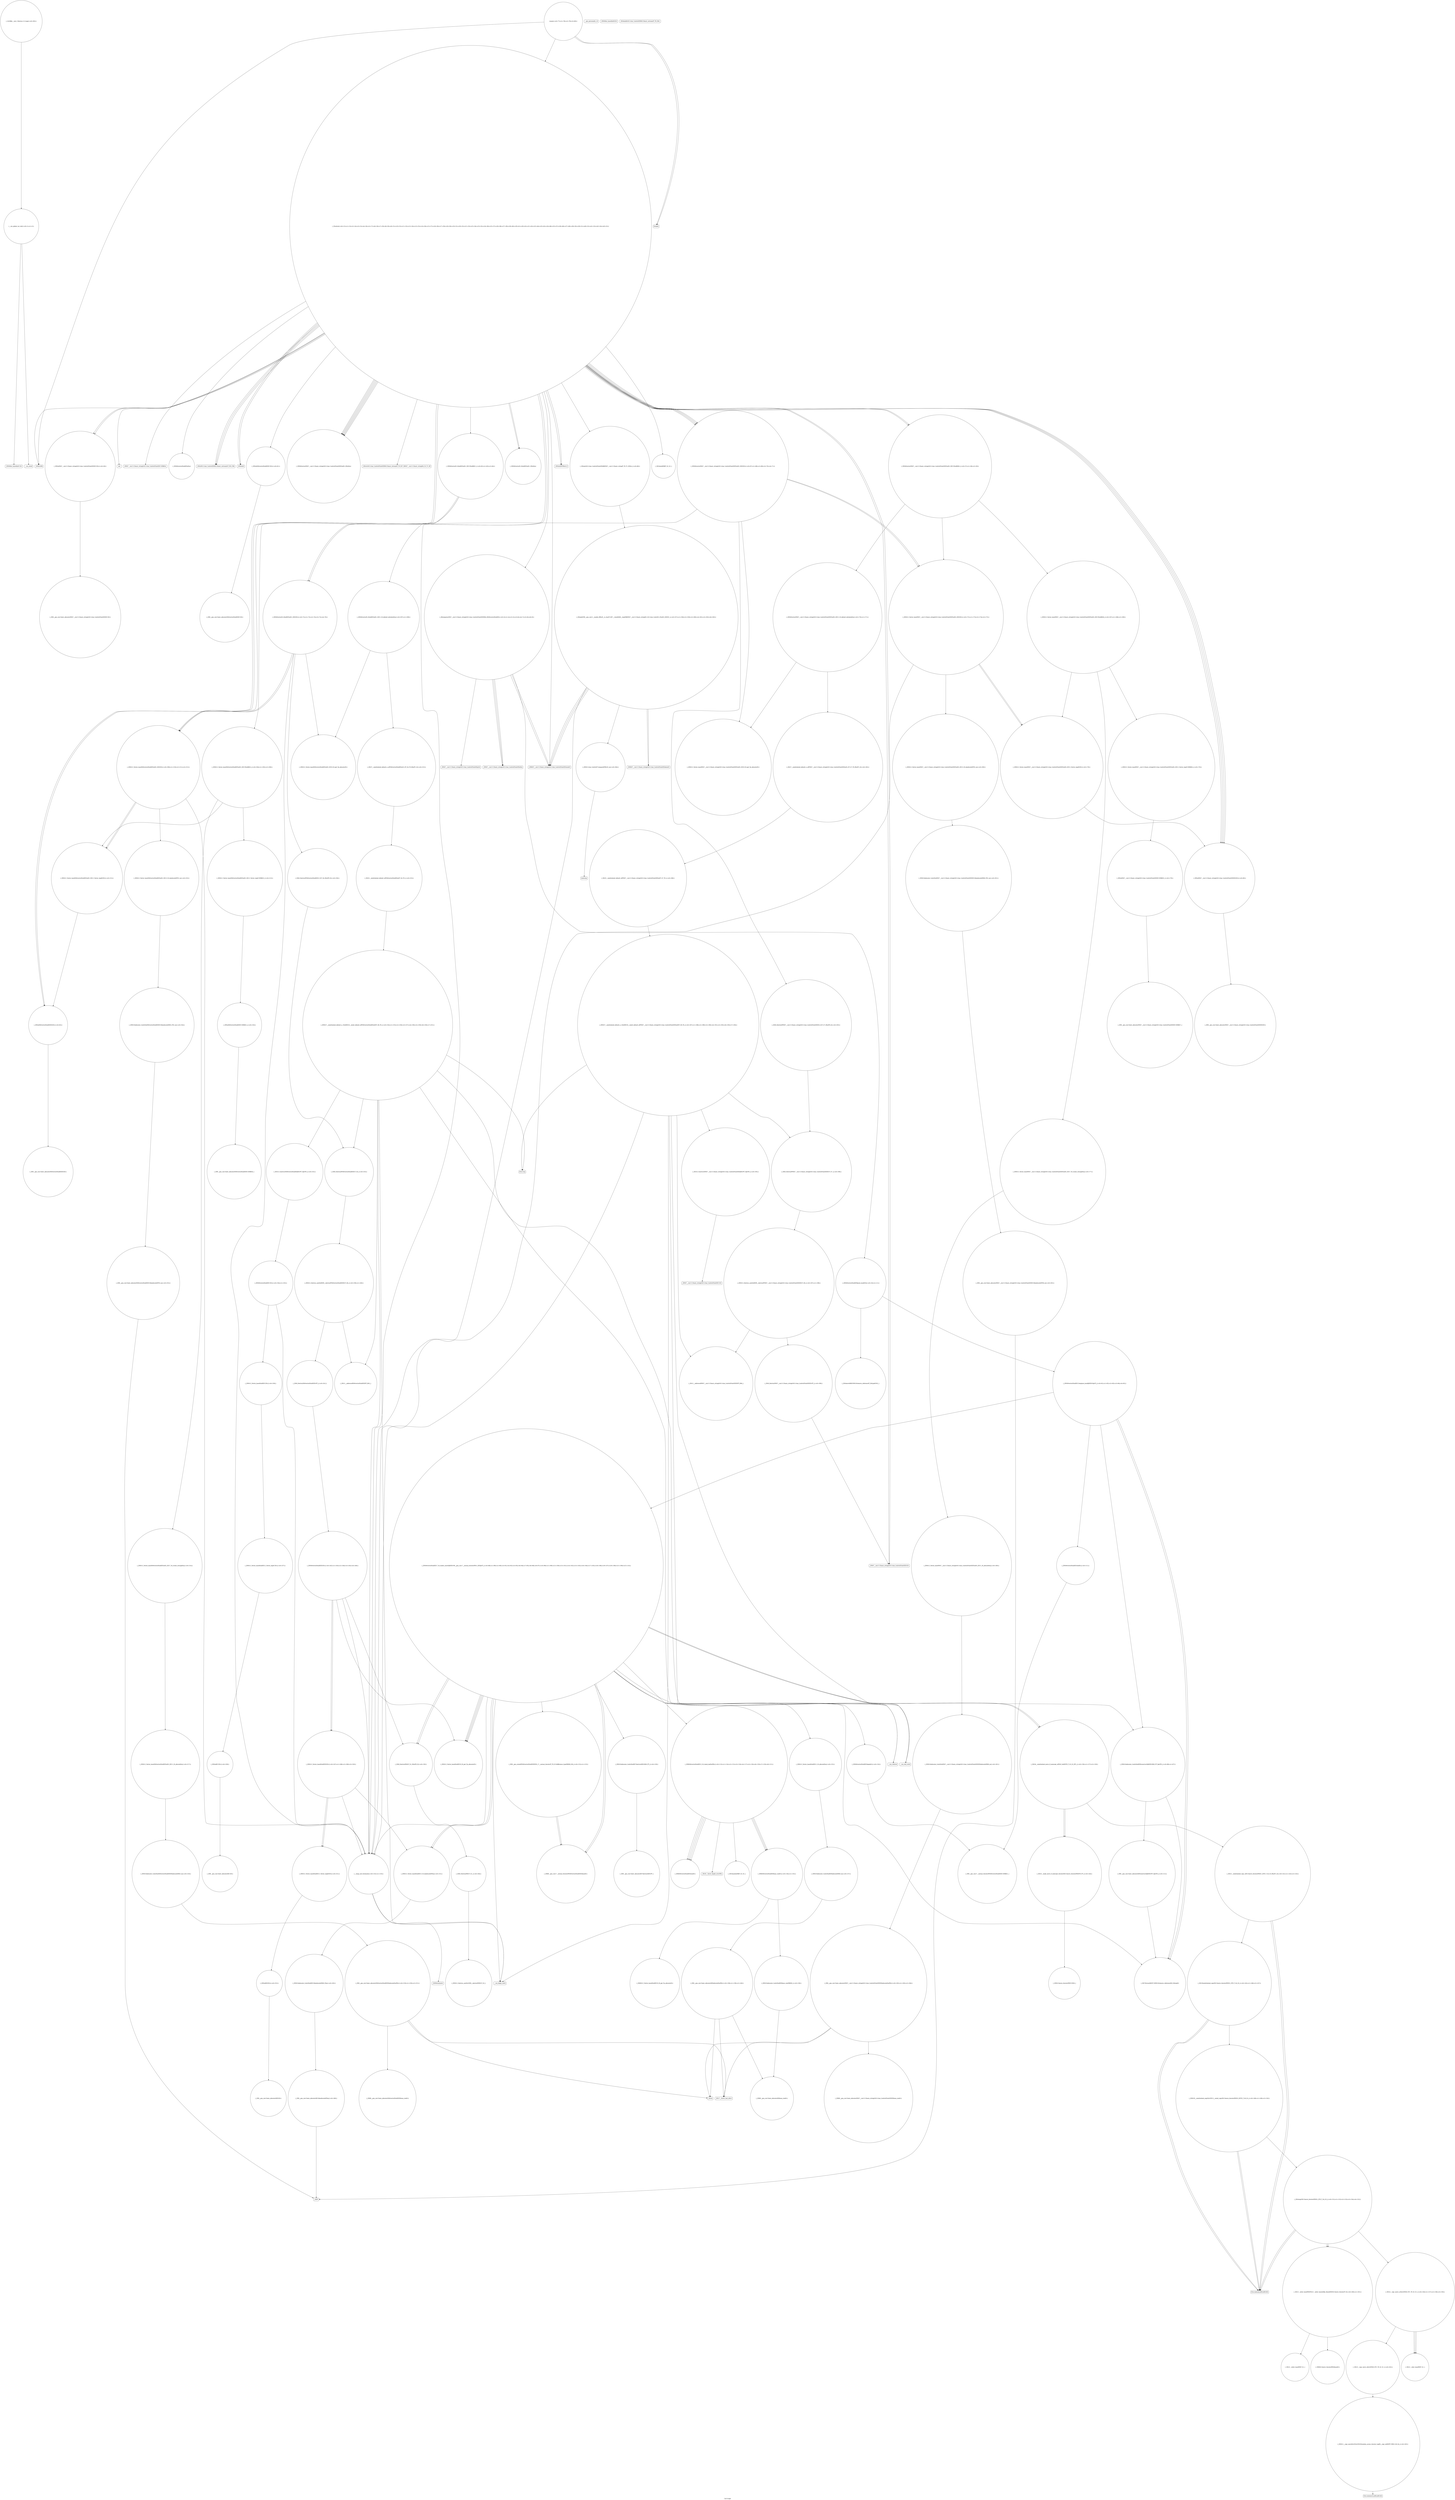 digraph "Call Graph" {
	label="Call Graph";

	Node0x563265e06ad0 [shape=record,shape=circle,label="{__cxx_global_var_init|{<s0>1|<s1>2}}"];
	Node0x563265e06ad0:s0 -> Node0x563265e06b50[color=black];
	Node0x563265e06ad0:s1 -> Node0x5632660dece0[color=black];
	Node0x5632660e2880 [shape=record,shape=circle,label="{_ZN9__gnu_cxx13new_allocatorINSt7__cxx1112basic_stringIcSt11char_traitsIcESaIcEEEEC2Ev}"];
	Node0x5632660deee0 [shape=record,shape=Mrecord,label="{_ZNSt7__cxx1112basic_stringIcSt11char_traitsIcESaIcEEpLEc}"];
	Node0x5632660e03e0 [shape=record,shape=circle,label="{_ZNSt12_Vector_baseINSt7__cxx1112basic_stringIcSt11char_traitsIcESaIcEEESaIS5_EE12_Vector_implD2Ev|{<s0>178}}"];
	Node0x5632660e03e0:s0 -> Node0x5632660df360[color=black];
	Node0x5632660df260 [shape=record,shape=circle,label="{_ZNSt6vectorINSt7__cxx1112basic_stringIcSt11char_traitsIcESaIcEEESaIS5_EEC2EmRKS6_|{<s0>57|<s1>58|<s2>59}}"];
	Node0x5632660df260:s0 -> Node0x5632660e2980[color=black];
	Node0x5632660df260:s1 -> Node0x5632660e2a00[color=black];
	Node0x5632660df260:s2 -> Node0x5632660e2a80[color=black];
	Node0x5632660e0760 [shape=record,shape=circle,label="{_ZSt27__uninitialized_default_n_aIPNSt7__cxx1112basic_stringIcSt11char_traitsIcESaIcEEEmS5_ET_S7_T0_RSaIT1_E|{<s0>185}}"];
	Node0x5632660e0760:s0 -> Node0x5632660e0860[color=black];
	Node0x5632660df5e0 [shape=record,shape=circle,label="{_ZNSaISt6vectorIiSaIiEEED2Ev|{<s0>65}}"];
	Node0x5632660df5e0:s0 -> Node0x5632660e0f60[color=black];
	Node0x5632660e0ae0 [shape=record,shape=Mrecord,label="{llvm.trap}"];
	Node0x5632660df960 [shape=record,shape=Mrecord,label="{abs}"];
	Node0x5632660e0e60 [shape=record,shape=circle,label="{_ZSt8_DestroyIPNSt7__cxx1112basic_stringIcSt11char_traitsIcESaIcEEES5_EvT_S7_RSaIT0_E|{<s0>203}}"];
	Node0x5632660e0e60:s0 -> Node0x5632660e0a60[color=black];
	Node0x5632660dfce0 [shape=record,shape=circle,label="{_ZNSt6vectorIiSaIiEE12emplace_backIJiEEEvDpOT_|{<s0>81|<s1>82|<s2>83|<s3>84|<s4>85}}"];
	Node0x5632660dfce0:s0 -> Node0x5632660dfe60[color=black];
	Node0x5632660dfce0:s1 -> Node0x5632660dfde0[color=black];
	Node0x5632660dfce0:s2 -> Node0x5632660dff60[color=black];
	Node0x5632660dfce0:s3 -> Node0x5632660dfe60[color=black];
	Node0x5632660dfce0:s4 -> Node0x5632660dfee0[color=black];
	Node0x5632660e11e0 [shape=record,shape=circle,label="{_ZNSt12_Vector_baseISt6vectorIiSaIiEESaIS2_EE17_M_create_storageEm|{<s0>214}}"];
	Node0x5632660e11e0:s0 -> Node0x5632660e4c20[color=black];
	Node0x5632660e0060 [shape=record,shape=circle,label="{_ZNKSt6vectorIiSaIiEE12_M_check_lenEmPKc|{<s0>113|<s1>114|<s2>115|<s3>116|<s4>117|<s5>118|<s6>119|<s7>120|<s8>121}}"];
	Node0x5632660e0060:s0 -> Node0x5632660e1800[color=black];
	Node0x5632660e0060:s1 -> Node0x5632660e1880[color=black];
	Node0x5632660e0060:s2 -> Node0x5632660e1900[color=black];
	Node0x5632660e0060:s3 -> Node0x5632660e1880[color=black];
	Node0x5632660e0060:s4 -> Node0x5632660e1880[color=black];
	Node0x5632660e0060:s5 -> Node0x5632660e1980[color=black];
	Node0x5632660e0060:s6 -> Node0x5632660e1880[color=black];
	Node0x5632660e0060:s7 -> Node0x5632660e1800[color=black];
	Node0x5632660e0060:s8 -> Node0x5632660e1800[color=black];
	Node0x5632660e4da0 [shape=record,shape=circle,label="{_ZNK9__gnu_cxx13new_allocatorISt6vectorIiSaIiEEE8max_sizeEv}"];
	Node0x5632660e1400 [shape=record,shape=Mrecord,label="{__cxa_begin_catch}"];
	Node0x5632660e5120 [shape=record,shape=circle,label="{_ZSt8_DestroyIPSt6vectorIiSaIiEEEvT_S4_|{<s0>233}}"];
	Node0x5632660e5120:s0 -> Node0x5632660e5420[color=black];
	Node0x5632660e1780 [shape=record,shape=Mrecord,label="{_ZSt9terminatev}"];
	Node0x5632660e54a0 [shape=record,shape=circle,label="{_ZSt8_DestroyISt6vectorIiSaIiEEEvPT_|{<s0>241}}"];
	Node0x5632660e54a0:s0 -> Node0x5632660e5520[color=black];
	Node0x5632660e1b00 [shape=record,shape=circle,label="{_ZNK9__gnu_cxx13new_allocatorIiE8max_sizeEv}"];
	Node0x5632660e5820 [shape=record,shape=circle,label="{_ZNSt16allocator_traitsISaISt6vectorIiSaIiEEEE10deallocateERS3_PS2_m|{<s0>254}}"];
	Node0x5632660e5820:s0 -> Node0x5632660e58a0[color=black];
	Node0x5632660e1e80 [shape=record,shape=circle,label="{_ZSt32__make_move_if_noexcept_iteratorIiSt13move_iteratorIPiEET0_PT_|{<s0>144}}"];
	Node0x5632660e1e80:s0 -> Node0x5632660e2500[color=black];
	Node0x5632660e5ba0 [shape=record,shape=circle,label="{_GLOBAL__sub_I_Nerevar_0_0.cpp|{<s0>265}}"];
	Node0x5632660e5ba0:s0 -> Node0x563265e06ad0[color=black];
	Node0x5632660e2200 [shape=record,shape=circle,label="{_ZSt13__copy_move_aILb1EPiS0_ET1_T0_S2_S1_|{<s0>162}}"];
	Node0x5632660e2200:s0 -> Node0x5632660e2300[color=black];
	Node0x5632660e2580 [shape=record,shape=circle,label="{_ZN9__gnu_cxx13new_allocatorIiE7destroyIiEEvPT_}"];
	Node0x563265e06b50 [shape=record,shape=Mrecord,label="{_ZNSt8ios_base4InitC1Ev}"];
	Node0x5632660e2900 [shape=record,shape=circle,label="{_ZN9__gnu_cxx13new_allocatorINSt7__cxx1112basic_stringIcSt11char_traitsIcESaIcEEEED2Ev}"];
	Node0x5632660def60 [shape=record,shape=circle,label="{_ZNSt6vectorIiSaIiEE9push_backEOi|{<s0>10|<s1>11}}"];
	Node0x5632660def60:s0 -> Node0x5632660dfd60[color=black];
	Node0x5632660def60:s1 -> Node0x5632660dfce0[color=black];
	Node0x5632660e0460 [shape=record,shape=circle,label="{_ZNSaINSt7__cxx1112basic_stringIcSt11char_traitsIcESaIcEEEEC2ERKS5_|{<s0>179}}"];
	Node0x5632660e0460:s0 -> Node0x5632660e04e0[color=black];
	Node0x5632660df2e0 [shape=record,shape=Mrecord,label="{__gxx_personality_v0}"];
	Node0x5632660e07e0 [shape=record,shape=circle,label="{_ZNSt12_Vector_baseINSt7__cxx1112basic_stringIcSt11char_traitsIcESaIcEEESaIS5_EE19_M_get_Tp_allocatorEv}"];
	Node0x5632660df660 [shape=record,shape=Mrecord,label="{_ZNSt7__cxx1112basic_stringIcSt11char_traitsIcESaIcEEC1ERKS4_}"];
	Node0x5632660e0b60 [shape=record,shape=Mrecord,label="{_ZNSt7__cxx1112basic_stringIcSt11char_traitsIcESaIcEEC1Ev}"];
	Node0x5632660df9e0 [shape=record,shape=circle,label="{_ZNSt6vectorIiSaIiEEixEm}"];
	Node0x5632660e0ee0 [shape=record,shape=circle,label="{_ZN9__gnu_cxx13new_allocatorISt6vectorIiSaIiEEEC2Ev}"];
	Node0x5632660dfd60 [shape=record,shape=circle,label="{_ZSt4moveIRiEONSt16remove_referenceIT_E4typeEOS2_}"];
	Node0x5632660e1260 [shape=record,shape=circle,label="{_ZNSt12_Vector_baseISt6vectorIiSaIiEESaIS2_EE12_Vector_implD2Ev|{<s0>215}}"];
	Node0x5632660e1260:s0 -> Node0x5632660df5e0[color=black];
	Node0x5632660e00e0 [shape=record,shape=circle,label="{_ZN9__gnu_cxxmiIPiSt6vectorIiSaIiEEEENS_17__normal_iteratorIT_T0_E15difference_typeERKS8_SB_|{<s0>122|<s1>123}}"];
	Node0x5632660e00e0:s0 -> Node0x5632660e02e0[color=black];
	Node0x5632660e00e0:s1 -> Node0x5632660e02e0[color=black];
	Node0x5632660e4e20 [shape=record,shape=circle,label="{_ZSt27__uninitialized_default_n_aIPSt6vectorIiSaIiEEmS2_ET_S4_T0_RSaIT1_E|{<s0>222}}"];
	Node0x5632660e4e20:s0 -> Node0x5632660e4f20[color=black];
	Node0x5632660e1480 [shape=record,shape=circle,label="{_ZNSt16allocator_traitsISaIiEE7destroyIiEEvRS0_PT_|{<s0>129}}"];
	Node0x5632660e1480:s0 -> Node0x5632660e2580[color=black];
	Node0x5632660e51a0 [shape=record,shape=circle,label="{_ZNSt6vectorIiSaIiEEC2Ev|{<s0>234|<s1>235}}"];
	Node0x5632660e51a0:s0 -> Node0x5632660e5220[color=black];
	Node0x5632660e51a0:s1 -> Node0x5632660e1700[color=black];
	Node0x5632660e1800 [shape=record,shape=circle,label="{_ZNKSt6vectorIiSaIiEE8max_sizeEv|{<s0>134|<s1>135}}"];
	Node0x5632660e1800:s0 -> Node0x5632660e1a80[color=black];
	Node0x5632660e1800:s1 -> Node0x5632660e1a00[color=black];
	Node0x5632660e5520 [shape=record,shape=circle,label="{_ZNSt6vectorIiSaIiEED2Ev|{<s0>242|<s1>243|<s2>244|<s3>245|<s4>246}}"];
	Node0x5632660e5520:s0 -> Node0x5632660e1380[color=black];
	Node0x5632660e5520:s1 -> Node0x5632660e1500[color=black];
	Node0x5632660e5520:s2 -> Node0x5632660e55a0[color=black];
	Node0x5632660e5520:s3 -> Node0x5632660e55a0[color=black];
	Node0x5632660e5520:s4 -> Node0x5632660e1700[color=black];
	Node0x5632660e1b80 [shape=record,shape=circle,label="{_ZN9__gnu_cxx17__normal_iteratorIPiSt6vectorIiSaIiEEEC2ERKS1_}"];
	Node0x5632660e58a0 [shape=record,shape=circle,label="{_ZN9__gnu_cxx13new_allocatorISt6vectorIiSaIiEEE10deallocateEPS3_m|{<s0>255}}"];
	Node0x5632660e58a0:s0 -> Node0x5632660e2800[color=black];
	Node0x5632660e1f00 [shape=record,shape=circle,label="{_ZSt18uninitialized_copyISt13move_iteratorIPiES1_ET0_T_S4_S3_|{<s0>145|<s1>146|<s2>147}}"];
	Node0x5632660e1f00:s0 -> Node0x5632660e1f80[color=black];
	Node0x5632660e1f00:s1 -> Node0x5632660e1f80[color=black];
	Node0x5632660e1f00:s2 -> Node0x5632660e2000[color=black];
	Node0x5632660e2280 [shape=record,shape=circle,label="{_ZSt12__niter_baseIPiET_S1_}"];
	Node0x5632660e2600 [shape=record,shape=circle,label="{_ZSt8_DestroyIPiEvT_S1_|{<s0>164}}"];
	Node0x5632660e2600:s0 -> Node0x5632660e2680[color=black];
	Node0x5632660dec60 [shape=record,shape=Mrecord,label="{_ZNSt8ios_base4InitD1Ev}"];
	Node0x5632660e2980 [shape=record,shape=circle,label="{_ZNSt12_Vector_baseINSt7__cxx1112basic_stringIcSt11char_traitsIcESaIcEEESaIS5_EEC2EmRKS6_|{<s0>167|<s1>168|<s2>169}}"];
	Node0x5632660e2980:s0 -> Node0x5632660e2b00[color=black];
	Node0x5632660e2980:s1 -> Node0x5632660e0360[color=black];
	Node0x5632660e2980:s2 -> Node0x5632660e03e0[color=black];
	Node0x5632660defe0 [shape=record,shape=circle,label="{_Z5solvei|{<s0>12|<s1>13|<s2>14|<s3>15|<s4>16|<s5>17|<s6>18|<s7>19|<s8>20|<s9>21|<s10>22|<s11>23|<s12>24|<s13>25|<s14>26|<s15>27|<s16>28|<s17>29|<s18>30|<s19>31|<s20>32|<s21>33|<s22>34|<s23>35|<s24>36|<s25>37|<s26>38|<s27>39|<s28>40|<s29>41|<s30>42|<s31>43|<s32>44|<s33>45|<s34>46|<s35>47|<s36>48|<s37>49|<s38>50|<s39>51|<s40>52|<s41>53|<s42>54|<s43>55}}"];
	Node0x5632660defe0:s0 -> Node0x5632660df060[color=black];
	Node0x5632660defe0:s1 -> Node0x5632660df0e0[color=black];
	Node0x5632660defe0:s2 -> Node0x5632660df060[color=black];
	Node0x5632660defe0:s3 -> Node0x5632660df160[color=black];
	Node0x5632660defe0:s4 -> Node0x5632660df1e0[color=black];
	Node0x5632660defe0:s5 -> Node0x5632660df260[color=black];
	Node0x5632660defe0:s6 -> Node0x5632660df360[color=black];
	Node0x5632660defe0:s7 -> Node0x5632660df460[color=black];
	Node0x5632660defe0:s8 -> Node0x5632660df3e0[color=black];
	Node0x5632660defe0:s9 -> Node0x5632660df360[color=black];
	Node0x5632660defe0:s10 -> Node0x5632660df4e0[color=black];
	Node0x5632660defe0:s11 -> Node0x5632660df560[color=black];
	Node0x5632660defe0:s12 -> Node0x5632660df5e0[color=black];
	Node0x5632660defe0:s13 -> Node0x5632660df1e0[color=black];
	Node0x5632660defe0:s14 -> Node0x5632660df260[color=black];
	Node0x5632660defe0:s15 -> Node0x5632660df360[color=black];
	Node0x5632660defe0:s16 -> Node0x5632660df460[color=black];
	Node0x5632660defe0:s17 -> Node0x5632660df660[color=black];
	Node0x5632660defe0:s18 -> Node0x5632660df460[color=black];
	Node0x5632660defe0:s19 -> Node0x5632660df6e0[color=black];
	Node0x5632660defe0:s20 -> Node0x5632660ded60[color=black];
	Node0x5632660defe0:s21 -> Node0x5632660df760[color=black];
	Node0x5632660defe0:s22 -> Node0x5632660df460[color=black];
	Node0x5632660defe0:s23 -> Node0x5632660df460[color=black];
	Node0x5632660defe0:s24 -> Node0x5632660df7e0[color=black];
	Node0x5632660defe0:s25 -> Node0x5632660df060[color=black];
	Node0x5632660defe0:s26 -> Node0x5632660df860[color=black];
	Node0x5632660defe0:s27 -> Node0x5632660df5e0[color=black];
	Node0x5632660defe0:s28 -> Node0x5632660df360[color=black];
	Node0x5632660defe0:s29 -> Node0x5632660df760[color=black];
	Node0x5632660defe0:s30 -> Node0x5632660df460[color=black];
	Node0x5632660defe0:s31 -> Node0x5632660dede0[color=black];
	Node0x5632660defe0:s32 -> Node0x5632660df6e0[color=black];
	Node0x5632660defe0:s33 -> Node0x5632660df9e0[color=black];
	Node0x5632660defe0:s34 -> Node0x5632660df960[color=black];
	Node0x5632660defe0:s35 -> Node0x5632660dfa60[color=black];
	Node0x5632660defe0:s36 -> Node0x5632660df0e0[color=black];
	Node0x5632660defe0:s37 -> Node0x5632660df860[color=black];
	Node0x5632660defe0:s38 -> Node0x5632660dfae0[color=black];
	Node0x5632660defe0:s39 -> Node0x5632660dfb60[color=black];
	Node0x5632660defe0:s40 -> Node0x5632660dfae0[color=black];
	Node0x5632660defe0:s41 -> Node0x5632660dfae0[color=black];
	Node0x5632660defe0:s42 -> Node0x5632660dfb60[color=black];
	Node0x5632660defe0:s43 -> Node0x5632660dfae0[color=black];
	Node0x5632660e04e0 [shape=record,shape=circle,label="{_ZN9__gnu_cxx13new_allocatorINSt7__cxx1112basic_stringIcSt11char_traitsIcESaIcEEEEC2ERKS7_}"];
	Node0x5632660df360 [shape=record,shape=circle,label="{_ZNSaINSt7__cxx1112basic_stringIcSt11char_traitsIcESaIcEEEED2Ev|{<s0>60}}"];
	Node0x5632660df360:s0 -> Node0x5632660e2900[color=black];
	Node0x5632660e0860 [shape=record,shape=circle,label="{_ZSt25__uninitialized_default_nIPNSt7__cxx1112basic_stringIcSt11char_traitsIcESaIcEEEmET_S7_T0_|{<s0>186}}"];
	Node0x5632660e0860:s0 -> Node0x5632660e08e0[color=black];
	Node0x5632660df6e0 [shape=record,shape=circle,label="{_ZNSt6vectorIS_IiSaIiEESaIS1_EEixEm}"];
	Node0x5632660e0be0 [shape=record,shape=circle,label="{_ZNSt12_Destroy_auxILb0EE9__destroyIPNSt7__cxx1112basic_stringIcSt11char_traitsIcESaIcEEEEEvT_S9_|{<s0>197|<s1>198}}"];
	Node0x5632660e0be0:s0 -> Node0x5632660e09e0[color=black];
	Node0x5632660e0be0:s1 -> Node0x5632660e0c60[color=black];
	Node0x5632660dfa60 [shape=record,shape=circle,label="{_ZSt3minIiERKT_S2_S2_}"];
	Node0x5632660e0f60 [shape=record,shape=circle,label="{_ZN9__gnu_cxx13new_allocatorISt6vectorIiSaIiEEED2Ev}"];
	Node0x5632660dfde0 [shape=record,shape=circle,label="{_ZNSt16allocator_traitsISaIiEE9constructIiJiEEEvRS0_PT_DpOT0_|{<s0>86|<s1>87}}"];
	Node0x5632660dfde0:s0 -> Node0x5632660dfe60[color=black];
	Node0x5632660dfde0:s1 -> Node0x5632660dffe0[color=black];
	Node0x5632660e12e0 [shape=record,shape=circle,label="{_ZNSaISt6vectorIiSaIiEEEC2ERKS2_|{<s0>216}}"];
	Node0x5632660e12e0:s0 -> Node0x5632660e4ba0[color=black];
	Node0x5632660e0160 [shape=record,shape=circle,label="{_ZNSt6vectorIiSaIiEE5beginEv|{<s0>124}}"];
	Node0x5632660e0160:s0 -> Node0x5632660e1b80[color=black];
	Node0x5632660e4ea0 [shape=record,shape=circle,label="{_ZNSt12_Vector_baseISt6vectorIiSaIiEESaIS2_EE19_M_get_Tp_allocatorEv}"];
	Node0x5632660e1500 [shape=record,shape=circle,label="{_ZSt8_DestroyIPiiEvT_S1_RSaIT0_E|{<s0>130}}"];
	Node0x5632660e1500:s0 -> Node0x5632660e2600[color=black];
	Node0x5632660e5220 [shape=record,shape=circle,label="{_ZNSt12_Vector_baseIiSaIiEEC2Ev|{<s0>236}}"];
	Node0x5632660e5220:s0 -> Node0x5632660e52a0[color=black];
	Node0x5632660e1880 [shape=record,shape=circle,label="{_ZNKSt6vectorIiSaIiEE4sizeEv}"];
	Node0x5632660e55a0 [shape=record,shape=circle,label="{_ZNSt12_Vector_baseIiSaIiEED2Ev|{<s0>247|<s1>248|<s2>249|<s3>250}}"];
	Node0x5632660e55a0:s0 -> Node0x5632660e1580[color=black];
	Node0x5632660e55a0:s1 -> Node0x5632660e5620[color=black];
	Node0x5632660e55a0:s2 -> Node0x5632660e5620[color=black];
	Node0x5632660e55a0:s3 -> Node0x5632660e1700[color=black];
	Node0x5632660e1c00 [shape=record,shape=circle,label="{_ZNSt16allocator_traitsISaIiEE8allocateERS0_m|{<s0>137}}"];
	Node0x5632660e1c00:s0 -> Node0x5632660e1c80[color=black];
	Node0x5632660e5920 [shape=record,shape=circle,label="{_ZSt8_DestroyIPSt6vectorIiSaIiEES2_EvT_S4_RSaIT0_E|{<s0>256}}"];
	Node0x5632660e5920:s0 -> Node0x5632660e5120[color=black];
	Node0x5632660e1f80 [shape=record,shape=Mrecord,label="{llvm.memcpy.p0i8.p0i8.i64}"];
	Node0x5632660e2300 [shape=record,shape=circle,label="{_ZNSt11__copy_moveILb1ELb1ESt26random_access_iterator_tagE8__copy_mIiEEPT_PKS3_S6_S4_|{<s0>163}}"];
	Node0x5632660e2300:s0 -> Node0x5632660e2380[color=black];
	Node0x5632660e2680 [shape=record,shape=circle,label="{_ZNSt12_Destroy_auxILb1EE9__destroyIPiEEvT_S3_}"];
	Node0x5632660dece0 [shape=record,shape=Mrecord,label="{__cxa_atexit}"];
	Node0x5632660e2a00 [shape=record,shape=circle,label="{_ZNSt6vectorINSt7__cxx1112basic_stringIcSt11char_traitsIcESaIcEEESaIS5_EE21_M_default_initializeEm|{<s0>170|<s1>171}}"];
	Node0x5632660e2a00:s0 -> Node0x5632660e07e0[color=black];
	Node0x5632660e2a00:s1 -> Node0x5632660e0760[color=black];
	Node0x5632660df060 [shape=record,shape=Mrecord,label="{_ZStlsISt11char_traitsIcEERSt13basic_ostreamIcT_ES5_PKc}"];
	Node0x5632660e0560 [shape=record,shape=circle,label="{_ZNSt12_Vector_baseINSt7__cxx1112basic_stringIcSt11char_traitsIcESaIcEEESaIS5_EE11_M_allocateEm|{<s0>180}}"];
	Node0x5632660e0560:s0 -> Node0x5632660e05e0[color=black];
	Node0x5632660df3e0 [shape=record,shape=Mrecord,label="{_ZStrsIcSt11char_traitsIcESaIcEERSt13basic_istreamIT_T0_ES7_RNSt7__cxx1112basic_stringIS4_S5_T1_EE}"];
	Node0x5632660e08e0 [shape=record,shape=circle,label="{_ZNSt27__uninitialized_default_n_1ILb0EE18__uninit_default_nIPNSt7__cxx1112basic_stringIcSt11char_traitsIcESaIcEEEmEET_S9_T0_|{<s0>187|<s1>188|<s2>189|<s3>190|<s4>191|<s5>192|<s6>193|<s7>194}}"];
	Node0x5632660e08e0:s0 -> Node0x5632660e09e0[color=black];
	Node0x5632660e08e0:s1 -> Node0x5632660e0960[color=black];
	Node0x5632660e08e0:s2 -> Node0x5632660e1400[color=black];
	Node0x5632660e08e0:s3 -> Node0x5632660e0a60[color=black];
	Node0x5632660e08e0:s4 -> Node0x5632660e1600[color=black];
	Node0x5632660e08e0:s5 -> Node0x5632660e1680[color=black];
	Node0x5632660e08e0:s6 -> Node0x5632660e0ae0[color=black];
	Node0x5632660e08e0:s7 -> Node0x5632660e1700[color=black];
	Node0x5632660df760 [shape=record,shape=Mrecord,label="{_ZNSt7__cxx1112basic_stringIcSt11char_traitsIcESaIcEED1Ev}"];
	Node0x5632660e0c60 [shape=record,shape=circle,label="{_ZSt8_DestroyINSt7__cxx1112basic_stringIcSt11char_traitsIcESaIcEEEEvPT_|{<s0>199}}"];
	Node0x5632660e0c60:s0 -> Node0x5632660df760[color=black];
	Node0x5632660dfae0 [shape=record,shape=circle,label="{_ZNSt6vectorINSt7__cxx1112basic_stringIcSt11char_traitsIcESaIcEEESaIS5_EED2Ev|{<s0>67|<s1>68|<s2>69|<s3>70|<s4>71}}"];
	Node0x5632660dfae0:s0 -> Node0x5632660e07e0[color=black];
	Node0x5632660dfae0:s1 -> Node0x5632660e0e60[color=black];
	Node0x5632660dfae0:s2 -> Node0x5632660e2a80[color=black];
	Node0x5632660dfae0:s3 -> Node0x5632660e2a80[color=black];
	Node0x5632660dfae0:s4 -> Node0x5632660e1700[color=black];
	Node0x5632660e0fe0 [shape=record,shape=circle,label="{_ZNSt12_Vector_baseISt6vectorIiSaIiEESaIS2_EEC2EmRKS3_|{<s0>204|<s1>205|<s2>206}}"];
	Node0x5632660e0fe0:s0 -> Node0x5632660e1160[color=black];
	Node0x5632660e0fe0:s1 -> Node0x5632660e11e0[color=black];
	Node0x5632660e0fe0:s2 -> Node0x5632660e1260[color=black];
	Node0x5632660dfe60 [shape=record,shape=circle,label="{_ZSt7forwardIiEOT_RNSt16remove_referenceIS0_E4typeE}"];
	Node0x5632660e4ba0 [shape=record,shape=circle,label="{_ZN9__gnu_cxx13new_allocatorISt6vectorIiSaIiEEEC2ERKS4_}"];
	Node0x5632660e01e0 [shape=record,shape=circle,label="{_ZNSt12_Vector_baseIiSaIiEE11_M_allocateEm|{<s0>125}}"];
	Node0x5632660e01e0:s0 -> Node0x5632660e1c00[color=black];
	Node0x5632660e4f20 [shape=record,shape=circle,label="{_ZSt25__uninitialized_default_nIPSt6vectorIiSaIiEEmET_S4_T0_|{<s0>223}}"];
	Node0x5632660e4f20:s0 -> Node0x5632660e4fa0[color=black];
	Node0x5632660e1580 [shape=record,shape=circle,label="{_ZNSt12_Vector_baseIiSaIiEE13_M_deallocateEPim|{<s0>131}}"];
	Node0x5632660e1580:s0 -> Node0x5632660e2700[color=black];
	Node0x5632660e52a0 [shape=record,shape=circle,label="{_ZNSt12_Vector_baseIiSaIiEE12_Vector_implC2Ev|{<s0>237}}"];
	Node0x5632660e52a0:s0 -> Node0x5632660e5320[color=black];
	Node0x5632660e1900 [shape=record,shape=Mrecord,label="{_ZSt20__throw_length_errorPKc}"];
	Node0x5632660e5620 [shape=record,shape=circle,label="{_ZNSt12_Vector_baseIiSaIiEE12_Vector_implD2Ev|{<s0>251}}"];
	Node0x5632660e5620:s0 -> Node0x5632660e56a0[color=black];
	Node0x5632660e1c80 [shape=record,shape=circle,label="{_ZN9__gnu_cxx13new_allocatorIiE8allocateEmPKv|{<s0>138|<s1>139|<s2>140}}"];
	Node0x5632660e1c80:s0 -> Node0x5632660e1b00[color=black];
	Node0x5632660e1c80:s1 -> Node0x5632660e1d00[color=black];
	Node0x5632660e1c80:s2 -> Node0x5632660e1d80[color=black];
	Node0x5632660e59a0 [shape=record,shape=circle,label="{_ZSteqIcEN9__gnu_cxx11__enable_ifIXsr9__is_charIT_EE7__valueEbE6__typeERKNSt7__cxx1112basic_stringIS2_St11char_traitsIS2_ESaIS2_EEESC_|{<s0>257|<s1>258|<s2>259|<s3>260|<s4>261|<s5>262|<s6>263}}"];
	Node0x5632660e59a0:s0 -> Node0x5632660dede0[color=black];
	Node0x5632660e59a0:s1 -> Node0x5632660dede0[color=black];
	Node0x5632660e59a0:s2 -> Node0x5632660e5aa0[color=black];
	Node0x5632660e59a0:s3 -> Node0x5632660e5aa0[color=black];
	Node0x5632660e59a0:s4 -> Node0x5632660dede0[color=black];
	Node0x5632660e59a0:s5 -> Node0x5632660e5a20[color=black];
	Node0x5632660e59a0:s6 -> Node0x5632660e1700[color=black];
	Node0x5632660e2000 [shape=record,shape=circle,label="{_ZNSt20__uninitialized_copyILb1EE13__uninit_copyISt13move_iteratorIPiES3_EET0_T_S6_S5_|{<s0>148|<s1>149|<s2>150}}"];
	Node0x5632660e2000:s0 -> Node0x5632660e1f80[color=black];
	Node0x5632660e2000:s1 -> Node0x5632660e1f80[color=black];
	Node0x5632660e2000:s2 -> Node0x5632660e2080[color=black];
	Node0x5632660e2380 [shape=record,shape=Mrecord,label="{llvm.memmove.p0i8.p0i8.i64}"];
	Node0x5632660e2700 [shape=record,shape=circle,label="{_ZNSt16allocator_traitsISaIiEE10deallocateERS0_Pim|{<s0>165}}"];
	Node0x5632660e2700:s0 -> Node0x5632660e2780[color=black];
	Node0x5632660ded60 [shape=record,shape=circle,label="{_Z8compressNSt7__cxx1112basic_stringIcSt11char_traitsIcESaIcEEERS4_RSt6vectorIiSaIiEE|{<s0>3|<s1>4|<s2>5|<s3>6|<s4>7|<s5>8|<s6>9}}"];
	Node0x5632660ded60:s0 -> Node0x5632660dede0[color=black];
	Node0x5632660ded60:s1 -> Node0x5632660dede0[color=black];
	Node0x5632660ded60:s2 -> Node0x5632660dee60[color=black];
	Node0x5632660ded60:s3 -> Node0x5632660dee60[color=black];
	Node0x5632660ded60:s4 -> Node0x5632660dee60[color=black];
	Node0x5632660ded60:s5 -> Node0x5632660deee0[color=black];
	Node0x5632660ded60:s6 -> Node0x5632660def60[color=black];
	Node0x5632660e2a80 [shape=record,shape=circle,label="{_ZNSt12_Vector_baseINSt7__cxx1112basic_stringIcSt11char_traitsIcESaIcEEESaIS5_EED2Ev|{<s0>172|<s1>173|<s2>174|<s3>175}}"];
	Node0x5632660e2a80:s0 -> Node0x5632660e0ce0[color=black];
	Node0x5632660e2a80:s1 -> Node0x5632660e03e0[color=black];
	Node0x5632660e2a80:s2 -> Node0x5632660e03e0[color=black];
	Node0x5632660e2a80:s3 -> Node0x5632660e1700[color=black];
	Node0x5632660df0e0 [shape=record,shape=Mrecord,label="{_ZNSolsEi}"];
	Node0x5632660e05e0 [shape=record,shape=circle,label="{_ZNSt16allocator_traitsISaINSt7__cxx1112basic_stringIcSt11char_traitsIcESaIcEEEEE8allocateERS6_m|{<s0>181}}"];
	Node0x5632660e05e0:s0 -> Node0x5632660e0660[color=black];
	Node0x5632660df460 [shape=record,shape=circle,label="{_ZNSt6vectorINSt7__cxx1112basic_stringIcSt11char_traitsIcESaIcEEESaIS5_EEixEm}"];
	Node0x5632660e0960 [shape=record,shape=circle,label="{_ZSt10_ConstructINSt7__cxx1112basic_stringIcSt11char_traitsIcESaIcEEEJEEvPT_DpOT0_|{<s0>195}}"];
	Node0x5632660e0960:s0 -> Node0x5632660e0b60[color=black];
	Node0x5632660df7e0 [shape=record,shape=circle,label="{_ZStneIcSt11char_traitsIcESaIcEEbRKNSt7__cxx1112basic_stringIT_T0_T1_EESA_|{<s0>66}}"];
	Node0x5632660df7e0:s0 -> Node0x5632660e59a0[color=black];
	Node0x5632660e0ce0 [shape=record,shape=circle,label="{_ZNSt12_Vector_baseINSt7__cxx1112basic_stringIcSt11char_traitsIcESaIcEEESaIS5_EE13_M_deallocateEPS5_m|{<s0>200}}"];
	Node0x5632660e0ce0:s0 -> Node0x5632660e0d60[color=black];
	Node0x5632660dfb60 [shape=record,shape=circle,label="{_ZNSt6vectorIS_IiSaIiEESaIS1_EED2Ev|{<s0>72|<s1>73|<s2>74|<s3>75|<s4>76}}"];
	Node0x5632660dfb60:s0 -> Node0x5632660e4ea0[color=black];
	Node0x5632660dfb60:s1 -> Node0x5632660e5920[color=black];
	Node0x5632660dfb60:s2 -> Node0x5632660e10e0[color=black];
	Node0x5632660dfb60:s3 -> Node0x5632660e10e0[color=black];
	Node0x5632660dfb60:s4 -> Node0x5632660e1700[color=black];
	Node0x5632660e1060 [shape=record,shape=circle,label="{_ZNSt6vectorIS_IiSaIiEESaIS1_EE21_M_default_initializeEm|{<s0>207|<s1>208}}"];
	Node0x5632660e1060:s0 -> Node0x5632660e4ea0[color=black];
	Node0x5632660e1060:s1 -> Node0x5632660e4e20[color=black];
	Node0x5632660dfee0 [shape=record,shape=circle,label="{_ZNSt6vectorIiSaIiEE17_M_realloc_insertIJiEEEvN9__gnu_cxx17__normal_iteratorIPiS1_EEDpOT_|{<s0>88|<s1>89|<s2>90|<s3>91|<s4>92|<s5>93|<s6>94|<s7>95|<s8>96|<s9>97|<s10>98|<s11>99|<s12>100|<s13>101|<s14>102|<s15>103|<s16>104|<s17>105|<s18>106|<s19>107|<s20>108|<s21>109|<s22>110}}"];
	Node0x5632660dfee0:s0 -> Node0x5632660e0060[color=black];
	Node0x5632660dfee0:s1 -> Node0x5632660e0160[color=black];
	Node0x5632660dfee0:s2 -> Node0x5632660e00e0[color=black];
	Node0x5632660dfee0:s3 -> Node0x5632660e01e0[color=black];
	Node0x5632660dfee0:s4 -> Node0x5632660dfe60[color=black];
	Node0x5632660dfee0:s5 -> Node0x5632660dfde0[color=black];
	Node0x5632660dfee0:s6 -> Node0x5632660e02e0[color=black];
	Node0x5632660dfee0:s7 -> Node0x5632660e1380[color=black];
	Node0x5632660dfee0:s8 -> Node0x5632660e0260[color=black];
	Node0x5632660dfee0:s9 -> Node0x5632660e02e0[color=black];
	Node0x5632660dfee0:s10 -> Node0x5632660e1380[color=black];
	Node0x5632660dfee0:s11 -> Node0x5632660e0260[color=black];
	Node0x5632660dfee0:s12 -> Node0x5632660e1400[color=black];
	Node0x5632660dfee0:s13 -> Node0x5632660e1480[color=black];
	Node0x5632660dfee0:s14 -> Node0x5632660e1680[color=black];
	Node0x5632660dfee0:s15 -> Node0x5632660e1380[color=black];
	Node0x5632660dfee0:s16 -> Node0x5632660e1500[color=black];
	Node0x5632660dfee0:s17 -> Node0x5632660e1580[color=black];
	Node0x5632660dfee0:s18 -> Node0x5632660e1600[color=black];
	Node0x5632660dfee0:s19 -> Node0x5632660e1380[color=black];
	Node0x5632660dfee0:s20 -> Node0x5632660e1500[color=black];
	Node0x5632660dfee0:s21 -> Node0x5632660e1580[color=black];
	Node0x5632660dfee0:s22 -> Node0x5632660e1700[color=black];
	Node0x5632660e4c20 [shape=record,shape=circle,label="{_ZNSt12_Vector_baseISt6vectorIiSaIiEESaIS2_EE11_M_allocateEm|{<s0>217}}"];
	Node0x5632660e4c20:s0 -> Node0x5632660e4ca0[color=black];
	Node0x5632660e0260 [shape=record,shape=circle,label="{_ZSt34__uninitialized_move_if_noexcept_aIPiS0_SaIiEET0_T_S3_S2_RT1_|{<s0>126|<s1>127|<s2>128}}"];
	Node0x5632660e0260:s0 -> Node0x5632660e1e80[color=black];
	Node0x5632660e0260:s1 -> Node0x5632660e1e80[color=black];
	Node0x5632660e0260:s2 -> Node0x5632660e1e00[color=black];
	Node0x5632660e4fa0 [shape=record,shape=circle,label="{_ZNSt27__uninitialized_default_n_1ILb0EE18__uninit_default_nIPSt6vectorIiSaIiEEmEET_S6_T0_|{<s0>224|<s1>225|<s2>226|<s3>227|<s4>228|<s5>229|<s6>230|<s7>231}}"];
	Node0x5632660e4fa0:s0 -> Node0x5632660e50a0[color=black];
	Node0x5632660e4fa0:s1 -> Node0x5632660e5020[color=black];
	Node0x5632660e4fa0:s2 -> Node0x5632660e1400[color=black];
	Node0x5632660e4fa0:s3 -> Node0x5632660e5120[color=black];
	Node0x5632660e4fa0:s4 -> Node0x5632660e1600[color=black];
	Node0x5632660e4fa0:s5 -> Node0x5632660e1680[color=black];
	Node0x5632660e4fa0:s6 -> Node0x5632660e0ae0[color=black];
	Node0x5632660e4fa0:s7 -> Node0x5632660e1700[color=black];
	Node0x5632660e1600 [shape=record,shape=Mrecord,label="{__cxa_rethrow}"];
	Node0x5632660e5320 [shape=record,shape=circle,label="{_ZNSaIiEC2Ev|{<s0>238}}"];
	Node0x5632660e5320:s0 -> Node0x5632660e53a0[color=black];
	Node0x5632660e1980 [shape=record,shape=circle,label="{_ZSt3maxImERKT_S2_S2_}"];
	Node0x5632660e56a0 [shape=record,shape=circle,label="{_ZNSaIiED2Ev|{<s0>252}}"];
	Node0x5632660e56a0:s0 -> Node0x5632660e5720[color=black];
	Node0x5632660e1d00 [shape=record,shape=Mrecord,label="{_ZSt17__throw_bad_allocv}"];
	Node0x5632660e5a20 [shape=record,shape=circle,label="{_ZNSt11char_traitsIcE7compareEPKcS2_m|{<s0>264}}"];
	Node0x5632660e5a20:s0 -> Node0x5632660e5b20[color=black];
	Node0x5632660e2080 [shape=record,shape=circle,label="{_ZSt4copyISt13move_iteratorIPiES1_ET0_T_S4_S3_|{<s0>151|<s1>152|<s2>153|<s3>154|<s4>155}}"];
	Node0x5632660e2080:s0 -> Node0x5632660e1f80[color=black];
	Node0x5632660e2080:s1 -> Node0x5632660e2180[color=black];
	Node0x5632660e2080:s2 -> Node0x5632660e1f80[color=black];
	Node0x5632660e2080:s3 -> Node0x5632660e2180[color=black];
	Node0x5632660e2080:s4 -> Node0x5632660e2100[color=black];
	Node0x5632660e2400 [shape=record,shape=circle,label="{_ZSt12__miter_baseIPiET_S1_}"];
	Node0x5632660e2780 [shape=record,shape=circle,label="{_ZN9__gnu_cxx13new_allocatorIiE10deallocateEPim|{<s0>166}}"];
	Node0x5632660e2780:s0 -> Node0x5632660e2800[color=black];
	Node0x5632660dede0 [shape=record,shape=Mrecord,label="{_ZNKSt7__cxx1112basic_stringIcSt11char_traitsIcESaIcEE4sizeEv}"];
	Node0x5632660e2b00 [shape=record,shape=circle,label="{_ZNSt12_Vector_baseINSt7__cxx1112basic_stringIcSt11char_traitsIcESaIcEEESaIS5_EE12_Vector_implC2ERKS6_|{<s0>176}}"];
	Node0x5632660e2b00:s0 -> Node0x5632660e0460[color=black];
	Node0x5632660df160 [shape=record,shape=Mrecord,label="{_ZNSirsERi}"];
	Node0x5632660e0660 [shape=record,shape=circle,label="{_ZN9__gnu_cxx13new_allocatorINSt7__cxx1112basic_stringIcSt11char_traitsIcESaIcEEEE8allocateEmPKv|{<s0>182|<s1>183|<s2>184}}"];
	Node0x5632660e0660:s0 -> Node0x5632660e06e0[color=black];
	Node0x5632660e0660:s1 -> Node0x5632660e1d00[color=black];
	Node0x5632660e0660:s2 -> Node0x5632660e1d80[color=black];
	Node0x5632660df4e0 [shape=record,shape=circle,label="{_ZNSaISt6vectorIiSaIiEEEC2Ev|{<s0>61}}"];
	Node0x5632660df4e0:s0 -> Node0x5632660e0ee0[color=black];
	Node0x5632660e09e0 [shape=record,shape=circle,label="{_ZSt11__addressofINSt7__cxx1112basic_stringIcSt11char_traitsIcESaIcEEEEPT_RS6_}"];
	Node0x5632660df860 [shape=record,shape=Mrecord,label="{_ZNSolsEPFRSoS_E}"];
	Node0x5632660e0d60 [shape=record,shape=circle,label="{_ZNSt16allocator_traitsISaINSt7__cxx1112basic_stringIcSt11char_traitsIcESaIcEEEEE10deallocateERS6_PS5_m|{<s0>201}}"];
	Node0x5632660e0d60:s0 -> Node0x5632660e0de0[color=black];
	Node0x5632660dfbe0 [shape=record,shape=circle,label="{main|{<s0>77|<s1>78|<s2>79|<s3>80}}"];
	Node0x5632660dfbe0:s0 -> Node0x5632660dfc60[color=black];
	Node0x5632660dfbe0:s1 -> Node0x5632660dfc60[color=black];
	Node0x5632660dfbe0:s2 -> Node0x5632660df160[color=black];
	Node0x5632660dfbe0:s3 -> Node0x5632660defe0[color=black];
	Node0x5632660e10e0 [shape=record,shape=circle,label="{_ZNSt12_Vector_baseISt6vectorIiSaIiEESaIS2_EED2Ev|{<s0>209|<s1>210|<s2>211|<s3>212}}"];
	Node0x5632660e10e0:s0 -> Node0x5632660e57a0[color=black];
	Node0x5632660e10e0:s1 -> Node0x5632660e1260[color=black];
	Node0x5632660e10e0:s2 -> Node0x5632660e1260[color=black];
	Node0x5632660e10e0:s3 -> Node0x5632660e1700[color=black];
	Node0x5632660dff60 [shape=record,shape=circle,label="{_ZNSt6vectorIiSaIiEE3endEv|{<s0>111}}"];
	Node0x5632660dff60:s0 -> Node0x5632660e1b80[color=black];
	Node0x5632660e4ca0 [shape=record,shape=circle,label="{_ZNSt16allocator_traitsISaISt6vectorIiSaIiEEEE8allocateERS3_m|{<s0>218}}"];
	Node0x5632660e4ca0:s0 -> Node0x5632660e4d20[color=black];
	Node0x5632660e02e0 [shape=record,shape=circle,label="{_ZNK9__gnu_cxx17__normal_iteratorIPiSt6vectorIiSaIiEEE4baseEv}"];
	Node0x5632660e5020 [shape=record,shape=circle,label="{_ZSt10_ConstructISt6vectorIiSaIiEEJEEvPT_DpOT0_|{<s0>232}}"];
	Node0x5632660e5020:s0 -> Node0x5632660e51a0[color=black];
	Node0x5632660e1680 [shape=record,shape=Mrecord,label="{__cxa_end_catch}"];
	Node0x5632660e53a0 [shape=record,shape=circle,label="{_ZN9__gnu_cxx13new_allocatorIiEC2Ev}"];
	Node0x5632660e1a00 [shape=record,shape=circle,label="{_ZNSt16allocator_traitsISaIiEE8max_sizeERKS0_|{<s0>136}}"];
	Node0x5632660e1a00:s0 -> Node0x5632660e1b00[color=black];
	Node0x5632660e5720 [shape=record,shape=circle,label="{_ZN9__gnu_cxx13new_allocatorIiED2Ev}"];
	Node0x5632660e1d80 [shape=record,shape=Mrecord,label="{_Znwm}"];
	Node0x5632660e5aa0 [shape=record,shape=Mrecord,label="{_ZNKSt7__cxx1112basic_stringIcSt11char_traitsIcESaIcEE4dataEv}"];
	Node0x5632660e2100 [shape=record,shape=circle,label="{_ZSt14__copy_move_a2ILb1EPiS0_ET1_T0_S2_S1_|{<s0>156|<s1>157|<s2>158|<s3>159}}"];
	Node0x5632660e2100:s0 -> Node0x5632660e2280[color=black];
	Node0x5632660e2100:s1 -> Node0x5632660e2280[color=black];
	Node0x5632660e2100:s2 -> Node0x5632660e2280[color=black];
	Node0x5632660e2100:s3 -> Node0x5632660e2200[color=black];
	Node0x5632660e2480 [shape=record,shape=circle,label="{_ZNKSt13move_iteratorIPiE4baseEv}"];
	Node0x5632660e2800 [shape=record,shape=Mrecord,label="{_ZdlPv}"];
	Node0x5632660dee60 [shape=record,shape=Mrecord,label="{_ZNSt7__cxx1112basic_stringIcSt11char_traitsIcESaIcEEixEm}"];
	Node0x5632660e0360 [shape=record,shape=circle,label="{_ZNSt12_Vector_baseINSt7__cxx1112basic_stringIcSt11char_traitsIcESaIcEEESaIS5_EE17_M_create_storageEm|{<s0>177}}"];
	Node0x5632660e0360:s0 -> Node0x5632660e0560[color=black];
	Node0x5632660df1e0 [shape=record,shape=circle,label="{_ZNSaINSt7__cxx1112basic_stringIcSt11char_traitsIcESaIcEEEEC2Ev|{<s0>56}}"];
	Node0x5632660df1e0:s0 -> Node0x5632660e2880[color=black];
	Node0x5632660e06e0 [shape=record,shape=circle,label="{_ZNK9__gnu_cxx13new_allocatorINSt7__cxx1112basic_stringIcSt11char_traitsIcESaIcEEEE8max_sizeEv}"];
	Node0x5632660df560 [shape=record,shape=circle,label="{_ZNSt6vectorIS_IiSaIiEESaIS1_EEC2EmRKS2_|{<s0>62|<s1>63|<s2>64}}"];
	Node0x5632660df560:s0 -> Node0x5632660e0fe0[color=black];
	Node0x5632660df560:s1 -> Node0x5632660e1060[color=black];
	Node0x5632660df560:s2 -> Node0x5632660e10e0[color=black];
	Node0x5632660e0a60 [shape=record,shape=circle,label="{_ZSt8_DestroyIPNSt7__cxx1112basic_stringIcSt11char_traitsIcESaIcEEEEvT_S7_|{<s0>196}}"];
	Node0x5632660e0a60:s0 -> Node0x5632660e0be0[color=black];
	Node0x5632660df8e0 [shape=record,shape=Mrecord,label="{_ZSt4endlIcSt11char_traitsIcEERSt13basic_ostreamIT_T0_ES6_}"];
	Node0x5632660e0de0 [shape=record,shape=circle,label="{_ZN9__gnu_cxx13new_allocatorINSt7__cxx1112basic_stringIcSt11char_traitsIcESaIcEEEE10deallocateEPS6_m|{<s0>202}}"];
	Node0x5632660e0de0:s0 -> Node0x5632660e2800[color=black];
	Node0x5632660dfc60 [shape=record,shape=Mrecord,label="{freopen}"];
	Node0x5632660e1160 [shape=record,shape=circle,label="{_ZNSt12_Vector_baseISt6vectorIiSaIiEESaIS2_EE12_Vector_implC2ERKS3_|{<s0>213}}"];
	Node0x5632660e1160:s0 -> Node0x5632660e12e0[color=black];
	Node0x5632660dffe0 [shape=record,shape=circle,label="{_ZN9__gnu_cxx13new_allocatorIiE9constructIiJiEEEvPT_DpOT0_|{<s0>112}}"];
	Node0x5632660dffe0:s0 -> Node0x5632660dfe60[color=black];
	Node0x5632660e4d20 [shape=record,shape=circle,label="{_ZN9__gnu_cxx13new_allocatorISt6vectorIiSaIiEEE8allocateEmPKv|{<s0>219|<s1>220|<s2>221}}"];
	Node0x5632660e4d20:s0 -> Node0x5632660e4da0[color=black];
	Node0x5632660e4d20:s1 -> Node0x5632660e1d00[color=black];
	Node0x5632660e4d20:s2 -> Node0x5632660e1d80[color=black];
	Node0x5632660e1380 [shape=record,shape=circle,label="{_ZNSt12_Vector_baseIiSaIiEE19_M_get_Tp_allocatorEv}"];
	Node0x5632660e50a0 [shape=record,shape=circle,label="{_ZSt11__addressofISt6vectorIiSaIiEEEPT_RS3_}"];
	Node0x5632660e1700 [shape=record,shape=circle,label="{__clang_call_terminate|{<s0>132|<s1>133}}"];
	Node0x5632660e1700:s0 -> Node0x5632660e1400[color=black];
	Node0x5632660e1700:s1 -> Node0x5632660e1780[color=black];
	Node0x5632660e5420 [shape=record,shape=circle,label="{_ZNSt12_Destroy_auxILb0EE9__destroyIPSt6vectorIiSaIiEEEEvT_S6_|{<s0>239|<s1>240}}"];
	Node0x5632660e5420:s0 -> Node0x5632660e50a0[color=black];
	Node0x5632660e5420:s1 -> Node0x5632660e54a0[color=black];
	Node0x5632660e1a80 [shape=record,shape=circle,label="{_ZNKSt12_Vector_baseIiSaIiEE19_M_get_Tp_allocatorEv}"];
	Node0x5632660e57a0 [shape=record,shape=circle,label="{_ZNSt12_Vector_baseISt6vectorIiSaIiEESaIS2_EE13_M_deallocateEPS2_m|{<s0>253}}"];
	Node0x5632660e57a0:s0 -> Node0x5632660e5820[color=black];
	Node0x5632660e1e00 [shape=record,shape=circle,label="{_ZSt22__uninitialized_copy_aISt13move_iteratorIPiES1_iET0_T_S4_S3_RSaIT1_E|{<s0>141|<s1>142|<s2>143}}"];
	Node0x5632660e1e00:s0 -> Node0x5632660e1f80[color=black];
	Node0x5632660e1e00:s1 -> Node0x5632660e1f80[color=black];
	Node0x5632660e1e00:s2 -> Node0x5632660e1f00[color=black];
	Node0x5632660e5b20 [shape=record,shape=Mrecord,label="{memcmp}"];
	Node0x5632660e2180 [shape=record,shape=circle,label="{_ZSt12__miter_baseIPiEDTcl12__miter_basecldtfp_4baseEEESt13move_iteratorIT_E|{<s0>160|<s1>161}}"];
	Node0x5632660e2180:s0 -> Node0x5632660e2480[color=black];
	Node0x5632660e2180:s1 -> Node0x5632660e2400[color=black];
	Node0x5632660e2500 [shape=record,shape=circle,label="{_ZNSt13move_iteratorIPiEC2ES0_}"];
}
